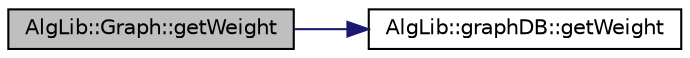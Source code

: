 digraph "AlgLib::Graph::getWeight"
{
  edge [fontname="Helvetica",fontsize="10",labelfontname="Helvetica",labelfontsize="10"];
  node [fontname="Helvetica",fontsize="10",shape=record];
  rankdir="LR";
  Node1 [label="AlgLib::Graph::getWeight",height=0.2,width=0.4,color="black", fillcolor="grey75", style="filled", fontcolor="black"];
  Node1 -> Node2 [color="midnightblue",fontsize="10",style="solid",fontname="Helvetica"];
  Node2 [label="AlgLib::graphDB::getWeight",height=0.2,width=0.4,color="black", fillcolor="white", style="filled",URL="$class_alg_lib_1_1graph_d_b.html#a8b81f180d935d1f80f728c0fef64ca03"];
}

